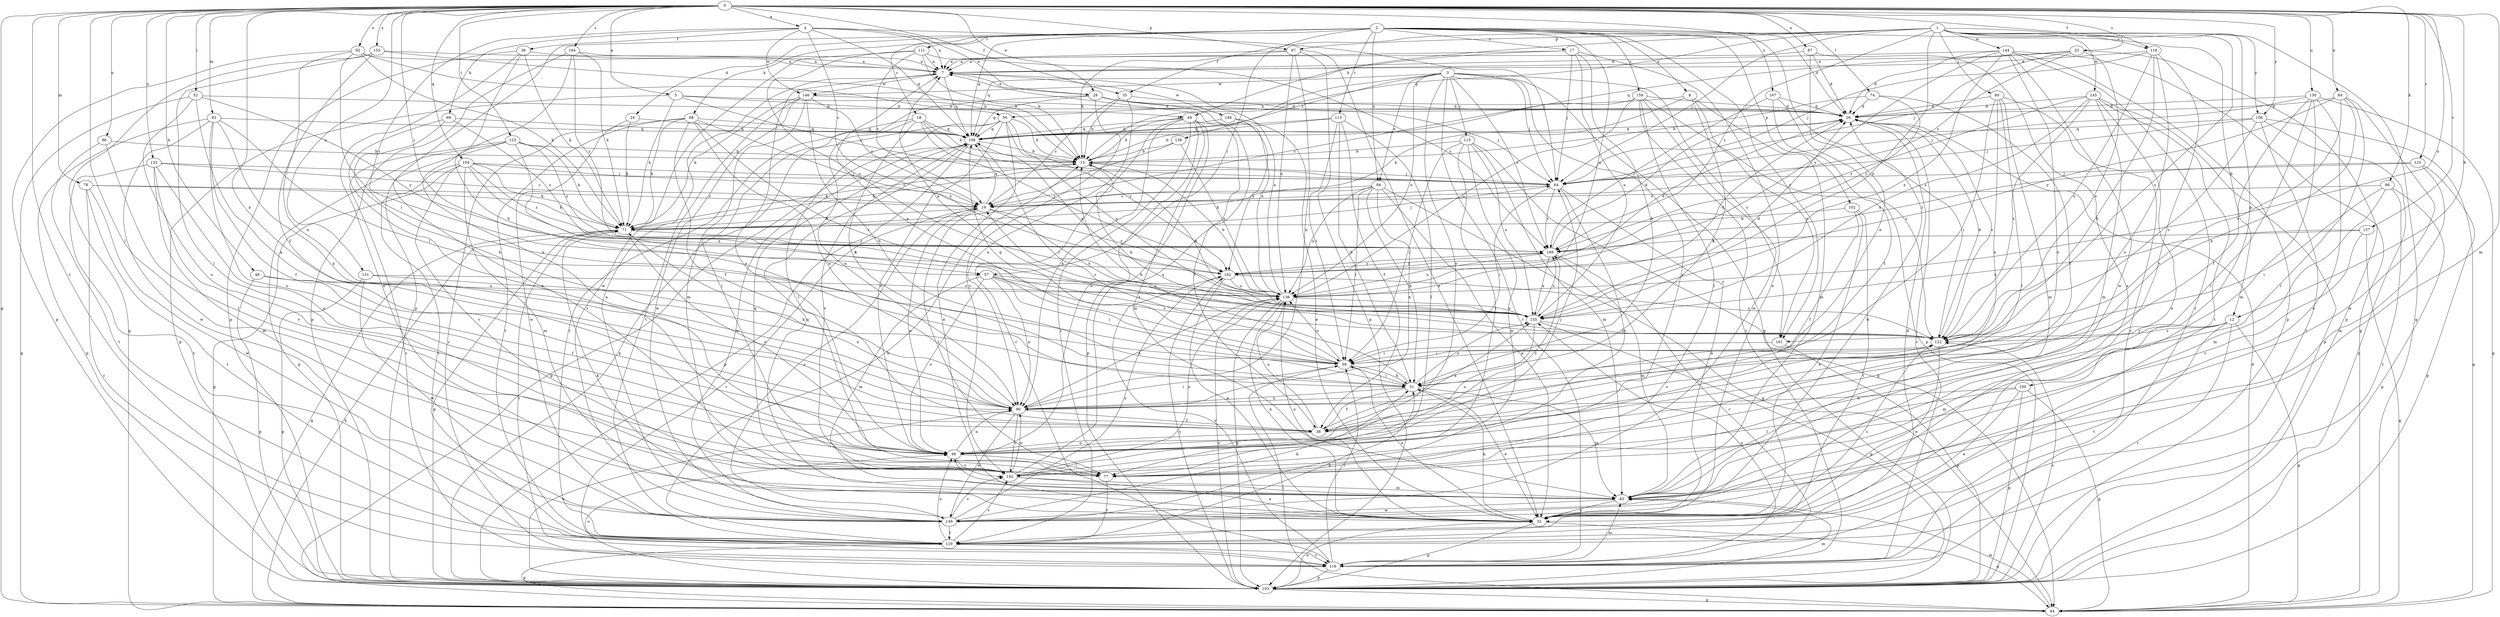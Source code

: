 strict digraph  {
0;
1;
2;
3;
4;
5;
6;
7;
12;
13;
17;
18;
19;
24;
26;
28;
32;
33;
35;
36;
38;
44;
48;
49;
50;
51;
52;
57;
58;
60;
64;
66;
68;
69;
71;
74;
77;
78;
82;
83;
84;
86;
87;
90;
92;
94;
96;
97;
100;
102;
103;
104;
108;
110;
111;
113;
115;
116;
118;
122;
123;
129;
130;
131;
133;
136;
137;
138;
142;
144;
145;
146;
148;
149;
153;
155;
156;
159;
161;
162;
164;
167;
168;
0 -> 4  [label=a];
0 -> 5  [label=a];
0 -> 12  [label=b];
0 -> 28  [label=e];
0 -> 33  [label=f];
0 -> 35  [label=f];
0 -> 44  [label=g];
0 -> 48  [label=h];
0 -> 52  [label=i];
0 -> 57  [label=i];
0 -> 66  [label=k];
0 -> 74  [label=l];
0 -> 77  [label=l];
0 -> 78  [label=m];
0 -> 82  [label=m];
0 -> 83  [label=m];
0 -> 84  [label=n];
0 -> 86  [label=n];
0 -> 87  [label=n];
0 -> 90  [label=n];
0 -> 92  [label=o];
0 -> 97  [label=p];
0 -> 104  [label=q];
0 -> 110  [label=r];
0 -> 118  [label=s];
0 -> 123  [label=t];
0 -> 129  [label=t];
0 -> 130  [label=u];
0 -> 131  [label=u];
0 -> 133  [label=u];
0 -> 136  [label=u];
0 -> 137  [label=v];
0 -> 153  [label=x];
0 -> 156  [label=y];
0 -> 164  [label=z];
0 -> 167  [label=z];
1 -> 35  [label=f];
1 -> 44  [label=g];
1 -> 49  [label=h];
1 -> 60  [label=j];
1 -> 64  [label=j];
1 -> 97  [label=p];
1 -> 100  [label=p];
1 -> 108  [label=q];
1 -> 118  [label=s];
1 -> 122  [label=s];
1 -> 144  [label=w];
1 -> 145  [label=w];
1 -> 155  [label=x];
1 -> 156  [label=y];
1 -> 168  [label=z];
2 -> 6  [label=a];
2 -> 12  [label=b];
2 -> 17  [label=c];
2 -> 18  [label=c];
2 -> 24  [label=d];
2 -> 26  [label=d];
2 -> 57  [label=i];
2 -> 68  [label=k];
2 -> 94  [label=o];
2 -> 102  [label=p];
2 -> 103  [label=p];
2 -> 108  [label=q];
2 -> 111  [label=r];
2 -> 113  [label=r];
2 -> 122  [label=s];
2 -> 136  [label=u];
2 -> 159  [label=y];
2 -> 161  [label=y];
3 -> 13  [label=b];
3 -> 64  [label=j];
3 -> 94  [label=o];
3 -> 96  [label=o];
3 -> 103  [label=p];
3 -> 115  [label=r];
3 -> 116  [label=r];
3 -> 136  [label=u];
3 -> 138  [label=v];
3 -> 142  [label=v];
3 -> 146  [label=w];
3 -> 161  [label=y];
3 -> 168  [label=z];
4 -> 7  [label=a];
4 -> 19  [label=c];
4 -> 28  [label=e];
4 -> 36  [label=f];
4 -> 57  [label=i];
4 -> 64  [label=j];
4 -> 69  [label=k];
4 -> 108  [label=q];
4 -> 146  [label=w];
5 -> 49  [label=h];
5 -> 50  [label=h];
5 -> 64  [label=j];
5 -> 71  [label=k];
5 -> 103  [label=p];
6 -> 50  [label=h];
6 -> 51  [label=h];
6 -> 71  [label=k];
6 -> 83  [label=m];
6 -> 161  [label=y];
7 -> 28  [label=e];
7 -> 96  [label=o];
7 -> 108  [label=q];
7 -> 146  [label=w];
7 -> 148  [label=w];
12 -> 44  [label=g];
12 -> 83  [label=m];
12 -> 116  [label=r];
12 -> 122  [label=s];
12 -> 129  [label=t];
12 -> 161  [label=y];
13 -> 64  [label=j];
13 -> 71  [label=k];
17 -> 7  [label=a];
17 -> 32  [label=e];
17 -> 51  [label=h];
17 -> 64  [label=j];
17 -> 108  [label=q];
17 -> 155  [label=x];
18 -> 13  [label=b];
18 -> 51  [label=h];
18 -> 64  [label=j];
18 -> 90  [label=n];
18 -> 108  [label=q];
18 -> 129  [label=t];
18 -> 162  [label=y];
19 -> 71  [label=k];
19 -> 77  [label=l];
19 -> 96  [label=o];
19 -> 108  [label=q];
19 -> 116  [label=r];
19 -> 155  [label=x];
19 -> 162  [label=y];
24 -> 71  [label=k];
24 -> 108  [label=q];
24 -> 149  [label=w];
26 -> 108  [label=q];
26 -> 116  [label=r];
26 -> 122  [label=s];
28 -> 26  [label=d];
28 -> 64  [label=j];
28 -> 77  [label=l];
28 -> 108  [label=q];
28 -> 136  [label=u];
28 -> 142  [label=v];
32 -> 44  [label=g];
32 -> 51  [label=h];
32 -> 71  [label=k];
32 -> 103  [label=p];
32 -> 122  [label=s];
32 -> 136  [label=u];
33 -> 7  [label=a];
33 -> 19  [label=c];
33 -> 64  [label=j];
33 -> 103  [label=p];
33 -> 108  [label=q];
33 -> 122  [label=s];
35 -> 13  [label=b];
35 -> 19  [label=c];
35 -> 26  [label=d];
35 -> 90  [label=n];
36 -> 7  [label=a];
36 -> 32  [label=e];
36 -> 51  [label=h];
36 -> 71  [label=k];
36 -> 103  [label=p];
38 -> 96  [label=o];
38 -> 122  [label=s];
38 -> 136  [label=u];
38 -> 155  [label=x];
44 -> 26  [label=d];
44 -> 58  [label=i];
44 -> 71  [label=k];
44 -> 83  [label=m];
48 -> 38  [label=f];
48 -> 103  [label=p];
48 -> 136  [label=u];
49 -> 13  [label=b];
49 -> 38  [label=f];
49 -> 83  [label=m];
49 -> 90  [label=n];
49 -> 96  [label=o];
49 -> 103  [label=p];
49 -> 108  [label=q];
49 -> 116  [label=r];
49 -> 129  [label=t];
50 -> 13  [label=b];
50 -> 32  [label=e];
50 -> 77  [label=l];
50 -> 96  [label=o];
50 -> 103  [label=p];
50 -> 108  [label=q];
50 -> 155  [label=x];
50 -> 162  [label=y];
51 -> 13  [label=b];
51 -> 32  [label=e];
51 -> 38  [label=f];
51 -> 58  [label=i];
51 -> 83  [label=m];
51 -> 90  [label=n];
51 -> 155  [label=x];
52 -> 26  [label=d];
52 -> 44  [label=g];
52 -> 90  [label=n];
52 -> 96  [label=o];
52 -> 162  [label=y];
57 -> 58  [label=i];
57 -> 83  [label=m];
57 -> 90  [label=n];
57 -> 96  [label=o];
57 -> 122  [label=s];
57 -> 136  [label=u];
57 -> 155  [label=x];
58 -> 7  [label=a];
58 -> 32  [label=e];
58 -> 51  [label=h];
58 -> 108  [label=q];
58 -> 136  [label=u];
60 -> 26  [label=d];
60 -> 58  [label=i];
60 -> 77  [label=l];
60 -> 83  [label=m];
60 -> 90  [label=n];
60 -> 116  [label=r];
64 -> 19  [label=c];
64 -> 32  [label=e];
64 -> 58  [label=i];
64 -> 142  [label=v];
64 -> 168  [label=z];
66 -> 19  [label=c];
66 -> 58  [label=i];
66 -> 83  [label=m];
66 -> 103  [label=p];
66 -> 129  [label=t];
68 -> 38  [label=f];
68 -> 71  [label=k];
68 -> 90  [label=n];
68 -> 108  [label=q];
68 -> 116  [label=r];
68 -> 122  [label=s];
68 -> 129  [label=t];
68 -> 162  [label=y];
69 -> 51  [label=h];
69 -> 96  [label=o];
69 -> 108  [label=q];
69 -> 168  [label=z];
71 -> 13  [label=b];
71 -> 44  [label=g];
71 -> 64  [label=j];
71 -> 96  [label=o];
71 -> 103  [label=p];
71 -> 116  [label=r];
71 -> 168  [label=z];
74 -> 13  [label=b];
74 -> 26  [label=d];
74 -> 38  [label=f];
74 -> 168  [label=z];
77 -> 129  [label=t];
78 -> 19  [label=c];
78 -> 71  [label=k];
78 -> 116  [label=r];
78 -> 129  [label=t];
78 -> 149  [label=w];
82 -> 38  [label=f];
82 -> 58  [label=i];
82 -> 90  [label=n];
82 -> 96  [label=o];
82 -> 103  [label=p];
82 -> 108  [label=q];
82 -> 149  [label=w];
83 -> 32  [label=e];
83 -> 96  [label=o];
83 -> 108  [label=q];
83 -> 149  [label=w];
84 -> 26  [label=d];
84 -> 51  [label=h];
84 -> 77  [label=l];
84 -> 122  [label=s];
84 -> 149  [label=w];
84 -> 162  [label=y];
86 -> 13  [label=b];
86 -> 77  [label=l];
86 -> 129  [label=t];
87 -> 7  [label=a];
87 -> 26  [label=d];
87 -> 32  [label=e];
87 -> 90  [label=n];
90 -> 38  [label=f];
90 -> 58  [label=i];
90 -> 71  [label=k];
90 -> 142  [label=v];
90 -> 149  [label=w];
92 -> 7  [label=a];
92 -> 13  [label=b];
92 -> 58  [label=i];
92 -> 71  [label=k];
92 -> 90  [label=n];
92 -> 103  [label=p];
94 -> 19  [label=c];
94 -> 32  [label=e];
94 -> 44  [label=g];
94 -> 51  [label=h];
94 -> 58  [label=i];
94 -> 71  [label=k];
94 -> 90  [label=n];
94 -> 136  [label=u];
96 -> 64  [label=j];
96 -> 77  [label=l];
96 -> 90  [label=n];
96 -> 142  [label=v];
96 -> 168  [label=z];
97 -> 7  [label=a];
97 -> 13  [label=b];
97 -> 32  [label=e];
97 -> 90  [label=n];
97 -> 103  [label=p];
97 -> 136  [label=u];
100 -> 32  [label=e];
100 -> 44  [label=g];
100 -> 77  [label=l];
100 -> 90  [label=n];
100 -> 103  [label=p];
102 -> 32  [label=e];
102 -> 38  [label=f];
102 -> 71  [label=k];
102 -> 129  [label=t];
103 -> 32  [label=e];
103 -> 44  [label=g];
103 -> 83  [label=m];
103 -> 90  [label=n];
103 -> 96  [label=o];
103 -> 122  [label=s];
103 -> 136  [label=u];
103 -> 162  [label=y];
104 -> 19  [label=c];
104 -> 44  [label=g];
104 -> 64  [label=j];
104 -> 71  [label=k];
104 -> 83  [label=m];
104 -> 129  [label=t];
104 -> 142  [label=v];
104 -> 155  [label=x];
104 -> 168  [label=z];
108 -> 13  [label=b];
108 -> 44  [label=g];
108 -> 58  [label=i];
108 -> 103  [label=p];
108 -> 142  [label=v];
108 -> 149  [label=w];
110 -> 64  [label=j];
110 -> 83  [label=m];
110 -> 103  [label=p];
110 -> 168  [label=z];
111 -> 7  [label=a];
111 -> 13  [label=b];
111 -> 19  [label=c];
111 -> 136  [label=u];
111 -> 149  [label=w];
111 -> 168  [label=z];
113 -> 13  [label=b];
113 -> 38  [label=f];
113 -> 51  [label=h];
113 -> 58  [label=i];
113 -> 77  [label=l];
113 -> 108  [label=q];
115 -> 13  [label=b];
115 -> 44  [label=g];
115 -> 58  [label=i];
115 -> 77  [label=l];
115 -> 83  [label=m];
115 -> 149  [label=w];
115 -> 155  [label=x];
116 -> 58  [label=i];
116 -> 83  [label=m];
116 -> 103  [label=p];
116 -> 155  [label=x];
116 -> 162  [label=y];
118 -> 7  [label=a];
118 -> 51  [label=h];
118 -> 64  [label=j];
118 -> 96  [label=o];
118 -> 122  [label=s];
118 -> 142  [label=v];
122 -> 13  [label=b];
122 -> 19  [label=c];
122 -> 26  [label=d];
122 -> 32  [label=e];
122 -> 58  [label=i];
123 -> 13  [label=b];
123 -> 58  [label=i];
123 -> 71  [label=k];
123 -> 103  [label=p];
123 -> 116  [label=r];
123 -> 142  [label=v];
123 -> 168  [label=z];
129 -> 13  [label=b];
129 -> 26  [label=d];
129 -> 44  [label=g];
129 -> 51  [label=h];
129 -> 96  [label=o];
129 -> 116  [label=r];
129 -> 142  [label=v];
130 -> 26  [label=d];
130 -> 32  [label=e];
130 -> 38  [label=f];
130 -> 44  [label=g];
130 -> 64  [label=j];
130 -> 77  [label=l];
130 -> 83  [label=m];
131 -> 90  [label=n];
131 -> 103  [label=p];
131 -> 136  [label=u];
131 -> 149  [label=w];
133 -> 19  [label=c];
133 -> 64  [label=j];
133 -> 83  [label=m];
133 -> 96  [label=o];
133 -> 129  [label=t];
133 -> 142  [label=v];
136 -> 7  [label=a];
136 -> 13  [label=b];
136 -> 26  [label=d];
136 -> 32  [label=e];
136 -> 90  [label=n];
136 -> 103  [label=p];
136 -> 108  [label=q];
136 -> 155  [label=x];
137 -> 44  [label=g];
137 -> 142  [label=v];
137 -> 155  [label=x];
137 -> 168  [label=z];
138 -> 13  [label=b];
138 -> 19  [label=c];
138 -> 136  [label=u];
142 -> 7  [label=a];
142 -> 32  [label=e];
142 -> 83  [label=m];
142 -> 90  [label=n];
142 -> 108  [label=q];
142 -> 136  [label=u];
144 -> 7  [label=a];
144 -> 26  [label=d];
144 -> 44  [label=g];
144 -> 96  [label=o];
144 -> 103  [label=p];
144 -> 116  [label=r];
144 -> 149  [label=w];
144 -> 155  [label=x];
144 -> 162  [label=y];
145 -> 26  [label=d];
145 -> 32  [label=e];
145 -> 83  [label=m];
145 -> 103  [label=p];
145 -> 122  [label=s];
145 -> 129  [label=t];
145 -> 155  [label=x];
145 -> 168  [label=z];
146 -> 19  [label=c];
146 -> 26  [label=d];
146 -> 51  [label=h];
146 -> 71  [label=k];
146 -> 83  [label=m];
146 -> 129  [label=t];
146 -> 149  [label=w];
148 -> 32  [label=e];
148 -> 108  [label=q];
148 -> 162  [label=y];
149 -> 7  [label=a];
149 -> 19  [label=c];
149 -> 26  [label=d];
149 -> 51  [label=h];
149 -> 129  [label=t];
149 -> 142  [label=v];
149 -> 162  [label=y];
153 -> 7  [label=a];
153 -> 13  [label=b];
153 -> 38  [label=f];
153 -> 44  [label=g];
153 -> 77  [label=l];
155 -> 7  [label=a];
155 -> 13  [label=b];
155 -> 26  [label=d];
155 -> 96  [label=o];
155 -> 103  [label=p];
155 -> 122  [label=s];
155 -> 168  [label=z];
156 -> 44  [label=g];
156 -> 64  [label=j];
156 -> 103  [label=p];
156 -> 108  [label=q];
156 -> 122  [label=s];
156 -> 129  [label=t];
159 -> 19  [label=c];
159 -> 26  [label=d];
159 -> 77  [label=l];
159 -> 116  [label=r];
159 -> 122  [label=s];
159 -> 136  [label=u];
159 -> 149  [label=w];
161 -> 58  [label=i];
161 -> 103  [label=p];
162 -> 26  [label=d];
162 -> 32  [label=e];
162 -> 122  [label=s];
162 -> 136  [label=u];
162 -> 168  [label=z];
164 -> 7  [label=a];
164 -> 71  [label=k];
164 -> 96  [label=o];
164 -> 103  [label=p];
164 -> 168  [label=z];
167 -> 26  [label=d];
167 -> 38  [label=f];
167 -> 103  [label=p];
167 -> 168  [label=z];
168 -> 26  [label=d];
168 -> 83  [label=m];
168 -> 116  [label=r];
168 -> 136  [label=u];
168 -> 155  [label=x];
168 -> 162  [label=y];
}
